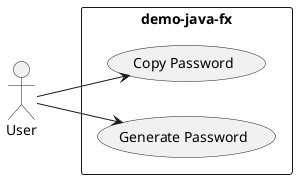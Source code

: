 @startuml
left to right direction

actor "User" as user

rectangle demo-java-fx {
  usecase "Copy Password" as copyPassword
  usecase "Generate Password" as generatePassword
}

user --> generatePassword
user --> copyPassword
@enduml